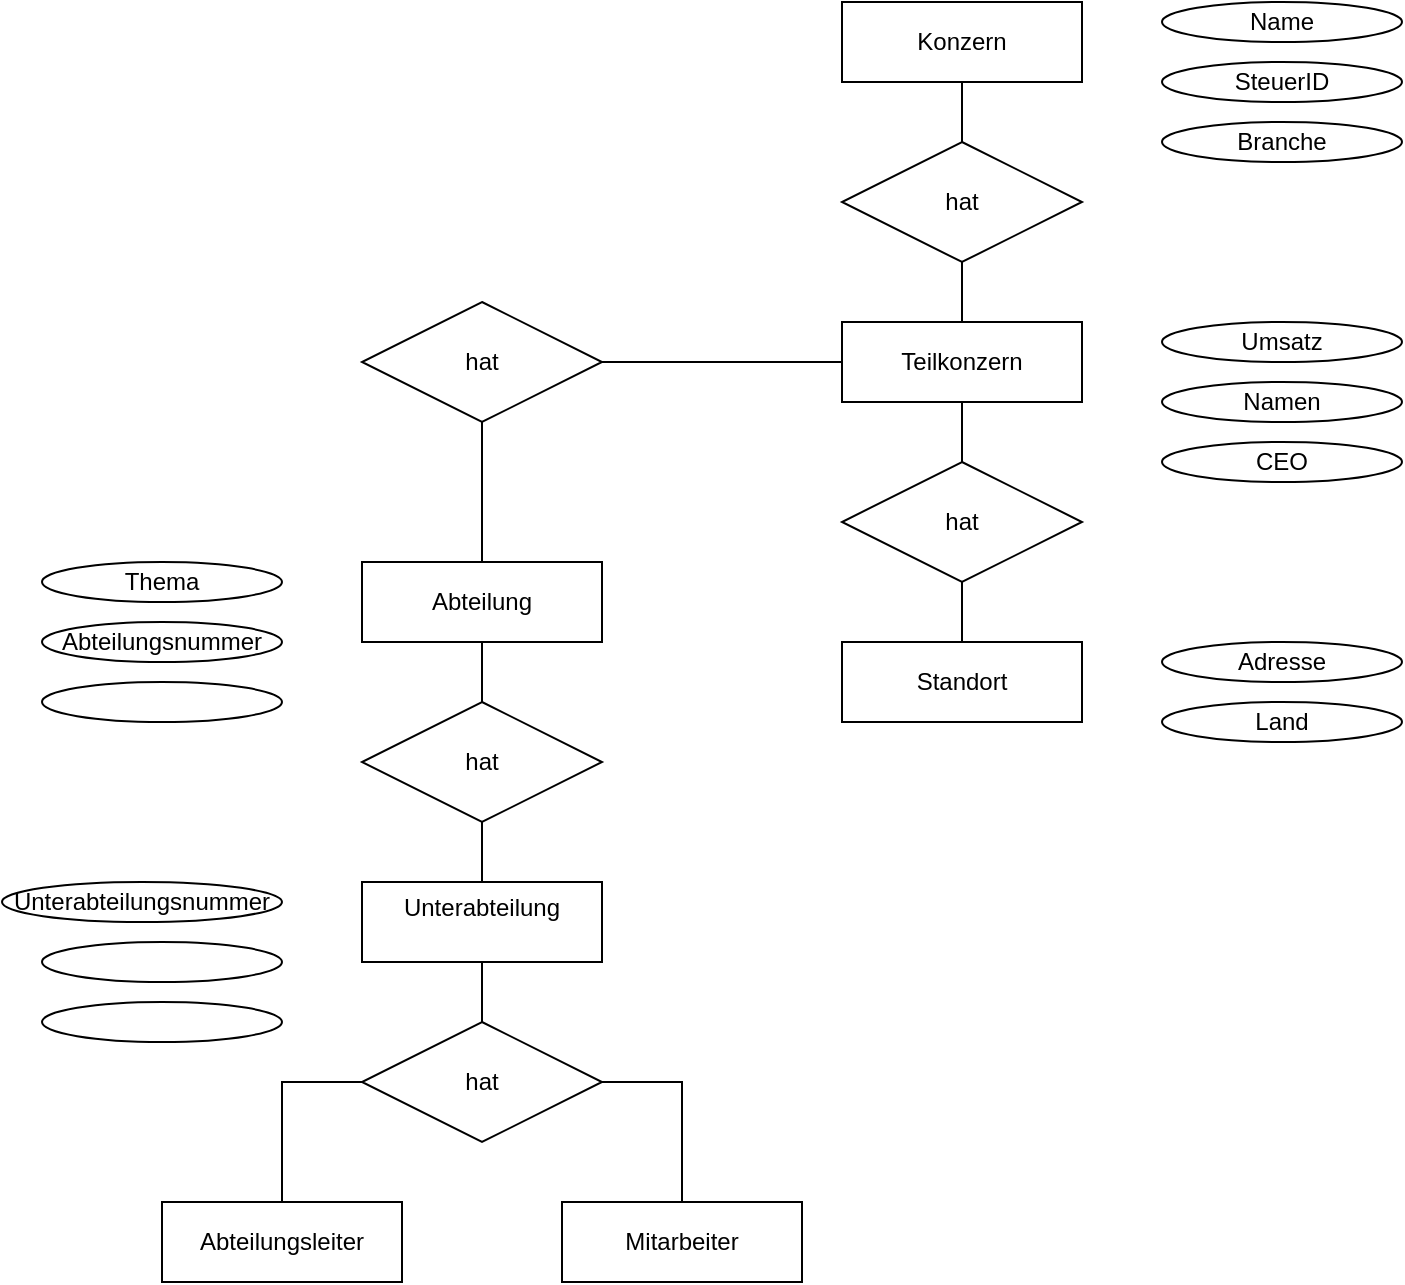 <mxfile version="23.1.5" type="github">
  <diagram id="R2lEEEUBdFMjLlhIrx00" name="Page-1">
    <mxGraphModel dx="2120" dy="688" grid="1" gridSize="10" guides="1" tooltips="1" connect="1" arrows="1" fold="1" page="1" pageScale="1" pageWidth="850" pageHeight="1100" math="0" shadow="0" extFonts="Permanent Marker^https://fonts.googleapis.com/css?family=Permanent+Marker">
      <root>
        <mxCell id="0" />
        <mxCell id="1" parent="0" />
        <mxCell id="TVdMzuLn7zQAk3tw_G6I-8" value="" style="edgeStyle=orthogonalEdgeStyle;rounded=0;orthogonalLoop=1;jettySize=auto;html=1;endArrow=none;endFill=0;" edge="1" parent="1" source="TVdMzuLn7zQAk3tw_G6I-1" target="TVdMzuLn7zQAk3tw_G6I-2">
          <mxGeometry relative="1" as="geometry" />
        </mxCell>
        <mxCell id="TVdMzuLn7zQAk3tw_G6I-1" value="Konzern" style="rounded=0;whiteSpace=wrap;html=1;" vertex="1" parent="1">
          <mxGeometry x="360" y="120" width="120" height="40" as="geometry" />
        </mxCell>
        <mxCell id="TVdMzuLn7zQAk3tw_G6I-9" value="" style="edgeStyle=orthogonalEdgeStyle;rounded=0;orthogonalLoop=1;jettySize=auto;html=1;endArrow=none;endFill=0;" edge="1" parent="1" source="TVdMzuLn7zQAk3tw_G6I-2" target="TVdMzuLn7zQAk3tw_G6I-6">
          <mxGeometry relative="1" as="geometry" />
        </mxCell>
        <mxCell id="TVdMzuLn7zQAk3tw_G6I-10" style="edgeStyle=orthogonalEdgeStyle;rounded=0;orthogonalLoop=1;jettySize=auto;html=1;entryX=0.5;entryY=0;entryDx=0;entryDy=0;endArrow=none;endFill=0;" edge="1" parent="1" source="TVdMzuLn7zQAk3tw_G6I-21" target="TVdMzuLn7zQAk3tw_G6I-5">
          <mxGeometry relative="1" as="geometry" />
        </mxCell>
        <mxCell id="TVdMzuLn7zQAk3tw_G6I-2" value="Teilkonzern" style="rounded=0;whiteSpace=wrap;html=1;" vertex="1" parent="1">
          <mxGeometry x="360" y="280" width="120" height="40" as="geometry" />
        </mxCell>
        <mxCell id="TVdMzuLn7zQAk3tw_G6I-3" value="Mitarbeiter" style="rounded=0;whiteSpace=wrap;html=1;" vertex="1" parent="1">
          <mxGeometry x="220" y="720" width="120" height="40" as="geometry" />
        </mxCell>
        <mxCell id="TVdMzuLn7zQAk3tw_G6I-12" style="edgeStyle=orthogonalEdgeStyle;rounded=0;orthogonalLoop=1;jettySize=auto;html=1;entryX=0.5;entryY=0;entryDx=0;entryDy=0;endArrow=none;endFill=0;" edge="1" parent="1" source="TVdMzuLn7zQAk3tw_G6I-4" target="TVdMzuLn7zQAk3tw_G6I-3">
          <mxGeometry relative="1" as="geometry" />
        </mxCell>
        <mxCell id="TVdMzuLn7zQAk3tw_G6I-13" style="edgeStyle=orthogonalEdgeStyle;rounded=0;orthogonalLoop=1;jettySize=auto;html=1;entryX=0.5;entryY=0;entryDx=0;entryDy=0;endArrow=none;endFill=0;exitX=0;exitY=0.5;exitDx=0;exitDy=0;" edge="1" parent="1" source="TVdMzuLn7zQAk3tw_G6I-19" target="TVdMzuLn7zQAk3tw_G6I-7">
          <mxGeometry relative="1" as="geometry" />
        </mxCell>
        <mxCell id="TVdMzuLn7zQAk3tw_G6I-4" value="Unterabteilung&lt;div&gt;&lt;br/&gt;&lt;/div&gt;" style="rounded=0;whiteSpace=wrap;html=1;" vertex="1" parent="1">
          <mxGeometry x="120" y="560" width="120" height="40" as="geometry" />
        </mxCell>
        <mxCell id="TVdMzuLn7zQAk3tw_G6I-11" value="" style="edgeStyle=orthogonalEdgeStyle;rounded=0;orthogonalLoop=1;jettySize=auto;html=1;endArrow=none;endFill=0;" edge="1" parent="1" source="TVdMzuLn7zQAk3tw_G6I-15" target="TVdMzuLn7zQAk3tw_G6I-4">
          <mxGeometry relative="1" as="geometry" />
        </mxCell>
        <mxCell id="TVdMzuLn7zQAk3tw_G6I-5" value="Abteilung" style="rounded=0;whiteSpace=wrap;html=1;" vertex="1" parent="1">
          <mxGeometry x="120" y="400" width="120" height="40" as="geometry" />
        </mxCell>
        <mxCell id="TVdMzuLn7zQAk3tw_G6I-6" value="Standort" style="rounded=0;whiteSpace=wrap;html=1;" vertex="1" parent="1">
          <mxGeometry x="360" y="440" width="120" height="40" as="geometry" />
        </mxCell>
        <mxCell id="TVdMzuLn7zQAk3tw_G6I-7" value="Abteilungsleiter" style="rounded=0;whiteSpace=wrap;html=1;" vertex="1" parent="1">
          <mxGeometry x="20" y="720" width="120" height="40" as="geometry" />
        </mxCell>
        <mxCell id="TVdMzuLn7zQAk3tw_G6I-16" value="" style="edgeStyle=orthogonalEdgeStyle;rounded=0;orthogonalLoop=1;jettySize=auto;html=1;startArrow=none;startFill=0;endArrow=none;endFill=0;" edge="1" parent="1" source="TVdMzuLn7zQAk3tw_G6I-5" target="TVdMzuLn7zQAk3tw_G6I-15">
          <mxGeometry relative="1" as="geometry">
            <mxPoint x="180" y="440" as="sourcePoint" />
            <mxPoint x="180" y="520" as="targetPoint" />
          </mxGeometry>
        </mxCell>
        <mxCell id="TVdMzuLn7zQAk3tw_G6I-15" value="hat" style="rhombus;whiteSpace=wrap;html=1;" vertex="1" parent="1">
          <mxGeometry x="120" y="470" width="120" height="60" as="geometry" />
        </mxCell>
        <mxCell id="TVdMzuLn7zQAk3tw_G6I-18" value="hat" style="rhombus;whiteSpace=wrap;html=1;" vertex="1" parent="1">
          <mxGeometry x="360" y="190" width="120" height="60" as="geometry" />
        </mxCell>
        <mxCell id="TVdMzuLn7zQAk3tw_G6I-20" value="hat" style="rhombus;whiteSpace=wrap;html=1;" vertex="1" parent="1">
          <mxGeometry x="360" y="350" width="120" height="60" as="geometry" />
        </mxCell>
        <mxCell id="TVdMzuLn7zQAk3tw_G6I-25" value="" style="edgeStyle=orthogonalEdgeStyle;rounded=0;orthogonalLoop=1;jettySize=auto;html=1;endArrow=none;endFill=0;" edge="1" parent="1" source="TVdMzuLn7zQAk3tw_G6I-5" target="TVdMzuLn7zQAk3tw_G6I-21">
          <mxGeometry relative="1" as="geometry">
            <mxPoint x="180" y="400" as="sourcePoint" />
            <mxPoint x="180" y="320" as="targetPoint" />
          </mxGeometry>
        </mxCell>
        <mxCell id="TVdMzuLn7zQAk3tw_G6I-26" style="edgeStyle=orthogonalEdgeStyle;rounded=0;orthogonalLoop=1;jettySize=auto;html=1;endArrow=none;endFill=0;" edge="1" parent="1" source="TVdMzuLn7zQAk3tw_G6I-21">
          <mxGeometry relative="1" as="geometry">
            <mxPoint x="360" y="300" as="targetPoint" />
          </mxGeometry>
        </mxCell>
        <mxCell id="TVdMzuLn7zQAk3tw_G6I-21" value="hat" style="rhombus;whiteSpace=wrap;html=1;" vertex="1" parent="1">
          <mxGeometry x="120" y="270" width="120" height="60" as="geometry" />
        </mxCell>
        <mxCell id="TVdMzuLn7zQAk3tw_G6I-27" value="" style="edgeStyle=orthogonalEdgeStyle;rounded=0;orthogonalLoop=1;jettySize=auto;html=1;entryX=0.5;entryY=0;entryDx=0;entryDy=0;endArrow=none;endFill=0;" edge="1" parent="1" source="TVdMzuLn7zQAk3tw_G6I-4" target="TVdMzuLn7zQAk3tw_G6I-19">
          <mxGeometry relative="1" as="geometry">
            <mxPoint x="180" y="600" as="sourcePoint" />
            <mxPoint x="80" y="720" as="targetPoint" />
          </mxGeometry>
        </mxCell>
        <mxCell id="TVdMzuLn7zQAk3tw_G6I-19" value="hat" style="rhombus;whiteSpace=wrap;html=1;" vertex="1" parent="1">
          <mxGeometry x="120" y="630" width="120" height="60" as="geometry" />
        </mxCell>
        <mxCell id="TVdMzuLn7zQAk3tw_G6I-40" value="Branche" style="ellipse;whiteSpace=wrap;html=1;" vertex="1" parent="1">
          <mxGeometry x="520" y="180" width="120" height="20" as="geometry" />
        </mxCell>
        <mxCell id="TVdMzuLn7zQAk3tw_G6I-41" value="SteuerID" style="ellipse;whiteSpace=wrap;html=1;" vertex="1" parent="1">
          <mxGeometry x="520" y="150" width="120" height="20" as="geometry" />
        </mxCell>
        <mxCell id="TVdMzuLn7zQAk3tw_G6I-42" value="Name" style="ellipse;whiteSpace=wrap;html=1;" vertex="1" parent="1">
          <mxGeometry x="520" y="120" width="120" height="20" as="geometry" />
        </mxCell>
        <mxCell id="TVdMzuLn7zQAk3tw_G6I-43" value="Unterabteilungsnummer" style="ellipse;whiteSpace=wrap;html=1;" vertex="1" parent="1">
          <mxGeometry x="-60" y="560" width="140" height="20" as="geometry" />
        </mxCell>
        <mxCell id="TVdMzuLn7zQAk3tw_G6I-44" value="Land" style="ellipse;whiteSpace=wrap;html=1;" vertex="1" parent="1">
          <mxGeometry x="520" y="470" width="120" height="20" as="geometry" />
        </mxCell>
        <mxCell id="TVdMzuLn7zQAk3tw_G6I-45" value="Adresse" style="ellipse;whiteSpace=wrap;html=1;" vertex="1" parent="1">
          <mxGeometry x="520" y="440" width="120" height="20" as="geometry" />
        </mxCell>
        <mxCell id="TVdMzuLn7zQAk3tw_G6I-46" value="CEO" style="ellipse;whiteSpace=wrap;html=1;" vertex="1" parent="1">
          <mxGeometry x="520" y="340" width="120" height="20" as="geometry" />
        </mxCell>
        <mxCell id="TVdMzuLn7zQAk3tw_G6I-47" value="Namen" style="ellipse;whiteSpace=wrap;html=1;" vertex="1" parent="1">
          <mxGeometry x="520" y="310" width="120" height="20" as="geometry" />
        </mxCell>
        <mxCell id="TVdMzuLn7zQAk3tw_G6I-48" value="Umsatz" style="ellipse;whiteSpace=wrap;html=1;" vertex="1" parent="1">
          <mxGeometry x="520" y="280" width="120" height="20" as="geometry" />
        </mxCell>
        <mxCell id="TVdMzuLn7zQAk3tw_G6I-50" value="" style="ellipse;whiteSpace=wrap;html=1;" vertex="1" parent="1">
          <mxGeometry x="-40" y="620" width="120" height="20" as="geometry" />
        </mxCell>
        <mxCell id="TVdMzuLn7zQAk3tw_G6I-51" value="" style="ellipse;whiteSpace=wrap;html=1;" vertex="1" parent="1">
          <mxGeometry x="-40" y="590" width="120" height="20" as="geometry" />
        </mxCell>
        <mxCell id="TVdMzuLn7zQAk3tw_G6I-52" value="" style="ellipse;whiteSpace=wrap;html=1;" vertex="1" parent="1">
          <mxGeometry x="-40" y="460" width="120" height="20" as="geometry" />
        </mxCell>
        <mxCell id="TVdMzuLn7zQAk3tw_G6I-53" value="Abteilungsnummer" style="ellipse;whiteSpace=wrap;html=1;" vertex="1" parent="1">
          <mxGeometry x="-40" y="430" width="120" height="20" as="geometry" />
        </mxCell>
        <mxCell id="TVdMzuLn7zQAk3tw_G6I-54" value="Thema" style="ellipse;whiteSpace=wrap;html=1;" vertex="1" parent="1">
          <mxGeometry x="-40" y="400" width="120" height="20" as="geometry" />
        </mxCell>
      </root>
    </mxGraphModel>
  </diagram>
</mxfile>
